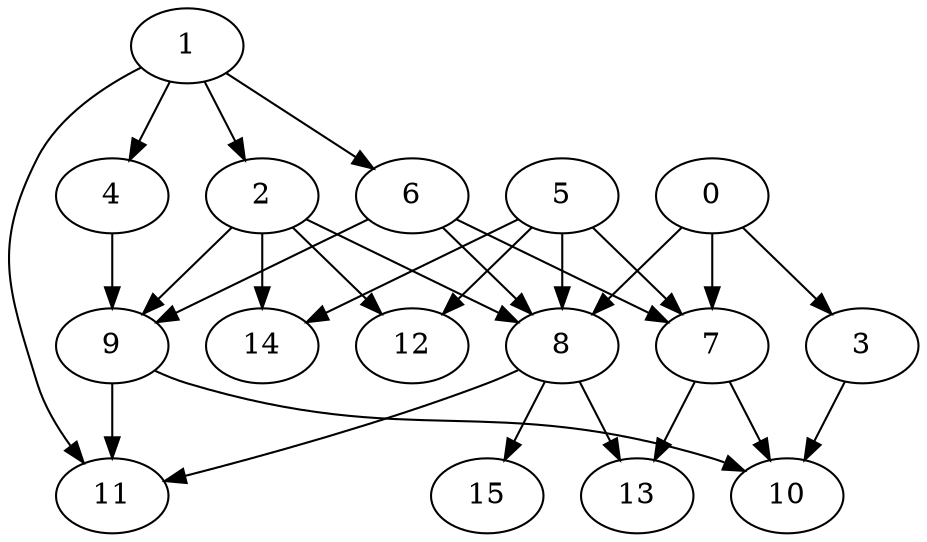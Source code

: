 digraph {
    4 -> 9;
    3 -> 10;
    5 -> 7;
    9 -> 11;
    1 -> 6;
    0 -> 8;
    8 -> 15;
    2 -> 8;
    2 -> 14;
    7 -> 10;
    6 -> 8;
    7 -> 13;
    5 -> 12;
    8 -> 11;
    9 -> 10;
    0 -> 7;
    1 -> 2;
    1 -> 11;
    6 -> 7;
    5 -> 8;
    5 -> 14;
    0 -> 3;
    1 -> 4;
    8 -> 13;
    2 -> 9;
    2 -> 12;
    6 -> 9;
}